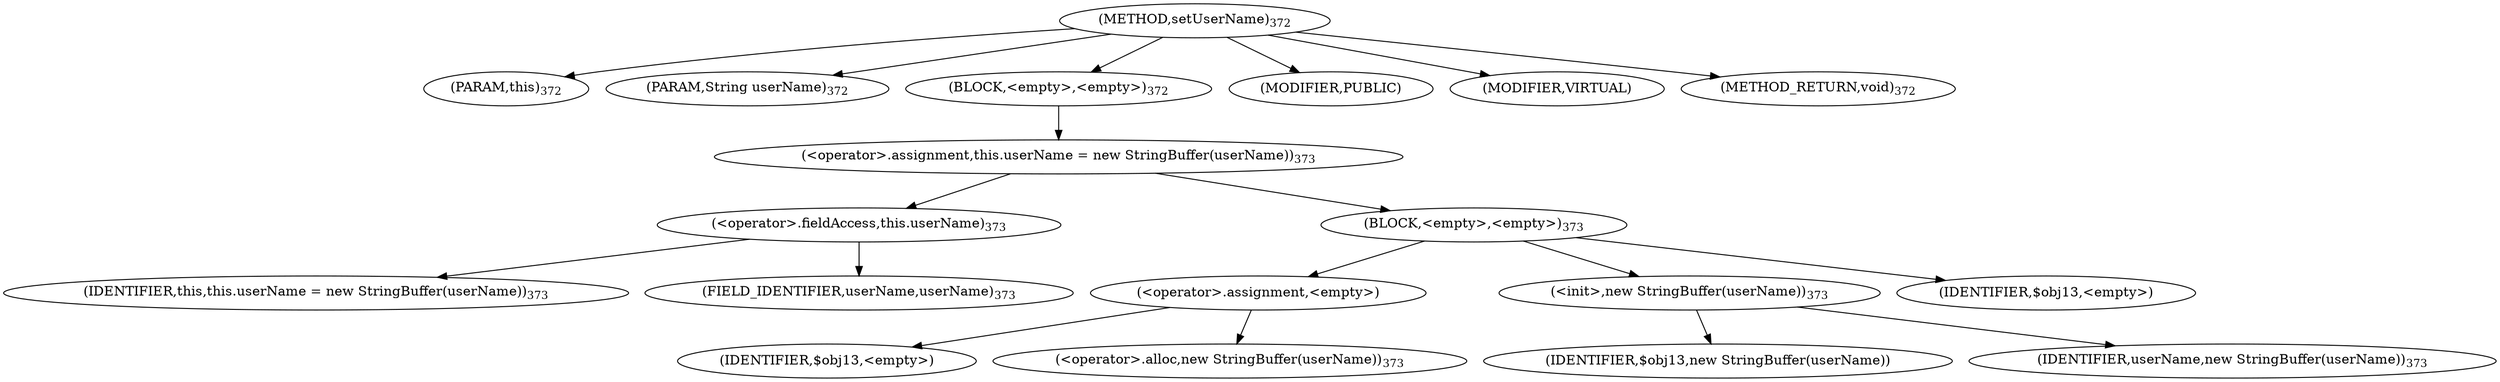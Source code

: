 digraph "setUserName" {  
"761" [label = <(METHOD,setUserName)<SUB>372</SUB>> ]
"74" [label = <(PARAM,this)<SUB>372</SUB>> ]
"762" [label = <(PARAM,String userName)<SUB>372</SUB>> ]
"763" [label = <(BLOCK,&lt;empty&gt;,&lt;empty&gt;)<SUB>372</SUB>> ]
"764" [label = <(&lt;operator&gt;.assignment,this.userName = new StringBuffer(userName))<SUB>373</SUB>> ]
"765" [label = <(&lt;operator&gt;.fieldAccess,this.userName)<SUB>373</SUB>> ]
"73" [label = <(IDENTIFIER,this,this.userName = new StringBuffer(userName))<SUB>373</SUB>> ]
"766" [label = <(FIELD_IDENTIFIER,userName,userName)<SUB>373</SUB>> ]
"767" [label = <(BLOCK,&lt;empty&gt;,&lt;empty&gt;)<SUB>373</SUB>> ]
"768" [label = <(&lt;operator&gt;.assignment,&lt;empty&gt;)> ]
"769" [label = <(IDENTIFIER,$obj13,&lt;empty&gt;)> ]
"770" [label = <(&lt;operator&gt;.alloc,new StringBuffer(userName))<SUB>373</SUB>> ]
"771" [label = <(&lt;init&gt;,new StringBuffer(userName))<SUB>373</SUB>> ]
"772" [label = <(IDENTIFIER,$obj13,new StringBuffer(userName))> ]
"773" [label = <(IDENTIFIER,userName,new StringBuffer(userName))<SUB>373</SUB>> ]
"774" [label = <(IDENTIFIER,$obj13,&lt;empty&gt;)> ]
"775" [label = <(MODIFIER,PUBLIC)> ]
"776" [label = <(MODIFIER,VIRTUAL)> ]
"777" [label = <(METHOD_RETURN,void)<SUB>372</SUB>> ]
  "761" -> "74" 
  "761" -> "762" 
  "761" -> "763" 
  "761" -> "775" 
  "761" -> "776" 
  "761" -> "777" 
  "763" -> "764" 
  "764" -> "765" 
  "764" -> "767" 
  "765" -> "73" 
  "765" -> "766" 
  "767" -> "768" 
  "767" -> "771" 
  "767" -> "774" 
  "768" -> "769" 
  "768" -> "770" 
  "771" -> "772" 
  "771" -> "773" 
}
